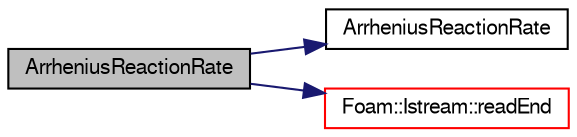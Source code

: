 digraph "ArrheniusReactionRate"
{
  bgcolor="transparent";
  edge [fontname="FreeSans",fontsize="10",labelfontname="FreeSans",labelfontsize="10"];
  node [fontname="FreeSans",fontsize="10",shape=record];
  rankdir="LR";
  Node3 [label="ArrheniusReactionRate",height=0.2,width=0.4,color="black", fillcolor="grey75", style="filled", fontcolor="black"];
  Node3 -> Node4 [color="midnightblue",fontsize="10",style="solid",fontname="FreeSans"];
  Node4 [label="ArrheniusReactionRate",height=0.2,width=0.4,color="black",URL="$a30270.html#a3ae17d9f66f23cf70e2db6031db5e90b",tooltip="Construct from components. "];
  Node3 -> Node5 [color="midnightblue",fontsize="10",style="solid",fontname="FreeSans"];
  Node5 [label="Foam::Istream::readEnd",height=0.2,width=0.4,color="red",URL="$a26234.html#a092d231ce97840ca80cad9b0e98acbb8"];
}
